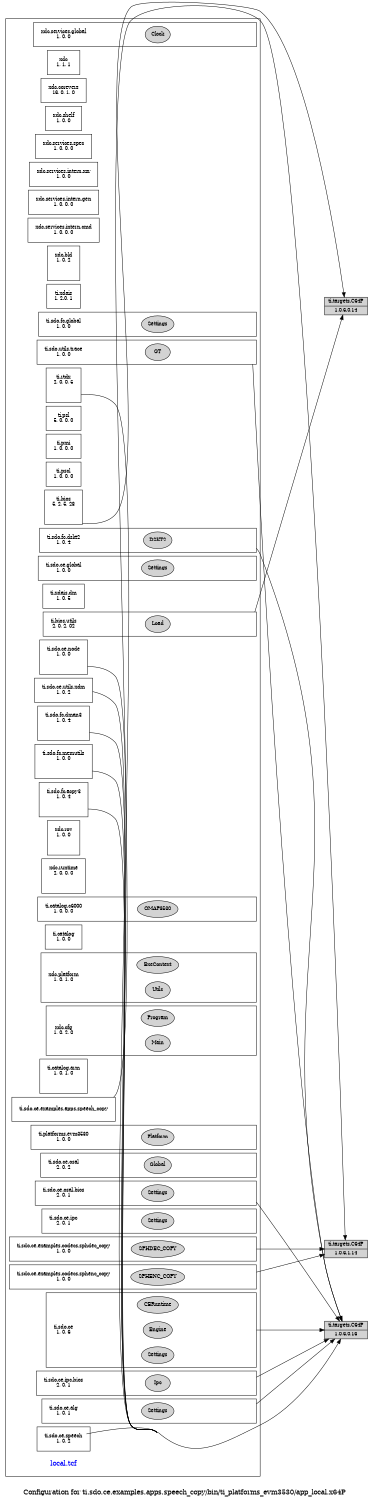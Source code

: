digraph configuration {
    size="7.5,10";
    rankdir=LR;
    ranksep=".50 equally";
    concentrate=true;
    compound=true;
    label="\nConfiguration for ti.sdo.ce.examples.apps.speech_copy/bin/ti_platforms_evm3530/app_local.x64P"
  node [font=Helvetica, fontsize=14, fontcolor=black];  subgraph cluster0 {label=""; __cfg [label="local.tcf", color=white, fontcolor=blue];
    node [font=Helvetica, fontsize=10];    subgraph cluster1 {
        label="";
        xdc_services_global__top [shape=box,label="xdc.services.global\n1, 0, 0", color=white];
        xdc_services_global__bot [shape=point,label="", style=invis];
        xdc_services_global_Clock [style=filled,fillcolor=lightgray, label="Clock"];
        xdc_services_global__top -> xdc_services_global_Clock[style=invis];
        xdc_services_global_Clock -> xdc_services_global__bot[style=invis];
    }
    subgraph cluster2 {
        label="";
        xdc__top [shape=box,label="xdc\n1, 1, 1", color=white];
    }
    subgraph cluster3 {
        label="";
        xdc_corevers__top [shape=box,label="xdc.corevers\n16, 0, 1, 0", color=white];
    }
    subgraph cluster4 {
        label="";
        xdc_shelf__top [shape=box,label="xdc.shelf\n1, 0, 0", color=white];
    }
    subgraph cluster5 {
        label="";
        xdc_services_spec__top [shape=box,label="xdc.services.spec\n1, 0, 0, 0", color=white];
    }
    subgraph cluster6 {
        label="";
        xdc_services_intern_xsr__top [shape=box,label="xdc.services.intern.xsr\n1, 0, 0", color=white];
    }
    subgraph cluster7 {
        label="";
        xdc_services_intern_gen__top [shape=box,label="xdc.services.intern.gen\n1, 0, 0, 0", color=white];
    }
    subgraph cluster8 {
        label="";
        xdc_services_intern_cmd__top [shape=box,label="xdc.services.intern.cmd\n1, 0, 0, 0", color=white];
    }
    subgraph cluster9 {
        label="";
        xdc_bld__top [shape=box,label="xdc.bld\n1, 0, 2", color=white];
        xdc_bld__bot [shape=point,label="", style=invis];
    }
    subgraph cluster10 {
        label="";
        ti_xdais__top [shape=box,label="ti.xdais\n1, 2.0, 1", color=white];
    }
    subgraph cluster11 {
        label="";
        ti_sdo_fc_global__top [shape=box,label="ti.sdo.fc.global\n1, 0, 0", color=white];
        ti_sdo_fc_global__bot [shape=point,label="", style=invis];
        ti_sdo_fc_global_Settings [style=filled,fillcolor=lightgray, label="Settings"];
        ti_sdo_fc_global__top -> ti_sdo_fc_global_Settings[style=invis];
        ti_sdo_fc_global_Settings -> ti_sdo_fc_global__bot[style=invis];
    }
    subgraph cluster12 {
        label="";
        ti_sdo_utils_trace__top [shape=box,label="ti.sdo.utils.trace\n1, 0, 0", color=white];
        ti_sdo_utils_trace__bot [shape=point,label="", style=invis];
        ti_sdo_utils_trace_GT [style=filled,fillcolor=lightgray, label="GT"];
        ti_sdo_utils_trace__top -> ti_sdo_utils_trace_GT[style=invis];
        ti_sdo_utils_trace_GT -> ti_sdo_utils_trace__bot[style=invis];
    }
    subgraph cluster13 {
        label="";
        ti_rtdx__top [shape=box,label="ti.rtdx\n2, 0, 0, 5", color=white];
        ti_rtdx__bot [shape=point,label="", style=invis];
    }
    subgraph cluster14 {
        label="";
        ti_psl__top [shape=box,label="ti.psl\n5, 0, 0, 0", color=white];
    }
    subgraph cluster15 {
        label="";
        ti_pmi__top [shape=box,label="ti.pmi\n1, 0, 0, 0", color=white];
    }
    subgraph cluster16 {
        label="";
        ti_pscl__top [shape=box,label="ti.pscl\n1, 0, 0, 0", color=white];
    }
    subgraph cluster17 {
        label="";
        ti_bios__top [shape=box,label="ti.bios\n5, 2, 5, 28", color=white];
        ti_bios__bot [shape=point,label="", style=invis];
    }
    subgraph cluster18 {
        label="";
        ti_sdo_fc_dskt2__top [shape=box,label="ti.sdo.fc.dskt2\n1, 0, 4", color=white];
        ti_sdo_fc_dskt2__bot [shape=point,label="", style=invis];
        ti_sdo_fc_dskt2_DSKT2 [style=filled,fillcolor=lightgray, label="DSKT2"];
        ti_sdo_fc_dskt2__top -> ti_sdo_fc_dskt2_DSKT2[style=invis];
        ti_sdo_fc_dskt2_DSKT2 -> ti_sdo_fc_dskt2__bot[style=invis];
    }
    subgraph cluster19 {
        label="";
        ti_sdo_ce_global__top [shape=box,label="ti.sdo.ce.global\n1, 0, 0", color=white];
        ti_sdo_ce_global__bot [shape=point,label="", style=invis];
        ti_sdo_ce_global_Settings [style=filled,fillcolor=lightgray, label="Settings"];
        ti_sdo_ce_global__top -> ti_sdo_ce_global_Settings[style=invis];
        ti_sdo_ce_global_Settings -> ti_sdo_ce_global__bot[style=invis];
    }
    subgraph cluster20 {
        label="";
        ti_xdais_dm__top [shape=box,label="ti.xdais.dm\n1, 0, 5", color=white];
    }
    subgraph cluster21 {
        label="";
        ti_sdo_ce_node__top [shape=box,label="ti.sdo.ce.node\n1, 0, 0", color=white];
        ti_sdo_ce_node__bot [shape=point,label="", style=invis];
    }
    subgraph cluster22 {
        label="";
        ti_sdo_ce_utils_xdm__top [shape=box,label="ti.sdo.ce.utils.xdm\n1, 0, 2", color=white];
    }
    subgraph cluster23 {
        label="";
        ti_sdo_fc_dman3__top [shape=box,label="ti.sdo.fc.dman3\n1, 0, 4", color=white];
        ti_sdo_fc_dman3__bot [shape=point,label="", style=invis];
    }
    subgraph cluster24 {
        label="";
        ti_sdo_fc_memutils__top [shape=box,label="ti.sdo.fc.memutils\n1, 0, 0", color=white];
        ti_sdo_fc_memutils__bot [shape=point,label="", style=invis];
    }
    subgraph cluster25 {
        label="";
        ti_sdo_fc_acpy3__top [shape=box,label="ti.sdo.fc.acpy3\n1, 0, 4", color=white];
        ti_sdo_fc_acpy3__bot [shape=point,label="", style=invis];
    }
    subgraph cluster26 {
        label="";
        ti_bios_utils__top [shape=box,label="ti.bios.utils\n2, 0, 2, 02", color=white];
        ti_bios_utils__bot [shape=point,label="", style=invis];
        ti_bios_utils_Load [style=filled,fillcolor=lightgray, label="Load"];
        ti_bios_utils__top -> ti_bios_utils_Load[style=invis];
        ti_bios_utils_Load -> ti_bios_utils__bot[style=invis];
    }
    subgraph cluster27 {
        label="";
        xdc_rov__top [shape=box,label="xdc.rov\n1, 0, 0", color=white];
        xdc_rov__bot [shape=point,label="", style=invis];
    }
    subgraph cluster28 {
        label="";
        xdc_runtime__top [shape=box,label="xdc.runtime\n2, 0, 0, 0", color=white];
        xdc_runtime__bot [shape=point,label="", style=invis];
    }
    subgraph cluster29 {
        label="";
        ti_catalog_c6000__top [shape=box,label="ti.catalog.c6000\n1, 0, 0, 0", color=white];
        ti_catalog_c6000__bot [shape=point,label="", style=invis];
        ti_catalog_c6000_OMAP3530 [style=filled,fillcolor=lightgray, label="OMAP3530"];
        ti_catalog_c6000__top -> ti_catalog_c6000_OMAP3530[style=invis];
        ti_catalog_c6000_OMAP3530 -> ti_catalog_c6000__bot[style=invis];
    }
    subgraph cluster30 {
        label="";
        ti_catalog__top [shape=box,label="ti.catalog\n1, 0, 0", color=white];
    }
    subgraph cluster31 {
        label="";
        xdc_platform__top [shape=box,label="xdc.platform\n1, 0, 1, 0", color=white];
        xdc_platform__bot [shape=point,label="", style=invis];
        xdc_platform_ExeContext [style=filled,fillcolor=lightgray, label="ExeContext"];
        xdc_platform__top -> xdc_platform_ExeContext[style=invis];
        xdc_platform_ExeContext -> xdc_platform__bot[style=invis];
        xdc_platform_Utils [style=filled,fillcolor=lightgray, label="Utils"];
        xdc_platform__top -> xdc_platform_Utils[style=invis];
        xdc_platform_Utils -> xdc_platform__bot[style=invis];
    }
    subgraph cluster32 {
        label="";
        xdc_cfg__top [shape=box,label="xdc.cfg\n1, 0, 2, 0", color=white];
        xdc_cfg__bot [shape=point,label="", style=invis];
        xdc_cfg_Program [style=filled,fillcolor=lightgray, label="Program"];
        xdc_cfg__top -> xdc_cfg_Program[style=invis];
        xdc_cfg_Program -> xdc_cfg__bot[style=invis];
        xdc_cfg_Main [style=filled,fillcolor=lightgray, label="Main"];
        xdc_cfg__top -> xdc_cfg_Main[style=invis];
        xdc_cfg_Main -> xdc_cfg__bot[style=invis];
    }
    subgraph cluster33 {
        label="";
        ti_catalog_arm__top [shape=box,label="ti.catalog.arm\n1, 0, 1, 0", color=white];
        ti_catalog_arm__bot [shape=point,label="", style=invis];
    }
    subgraph cluster34 {
        label="";
        ti_platforms_evm3530__top [shape=box,label="ti.platforms.evm3530\n1, 0, 0", color=white];
        ti_platforms_evm3530__bot [shape=point,label="", style=invis];
        ti_platforms_evm3530_Platform [style=filled,fillcolor=lightgray, label="Platform"];
        ti_platforms_evm3530__top -> ti_platforms_evm3530_Platform[style=invis];
        ti_platforms_evm3530_Platform -> ti_platforms_evm3530__bot[style=invis];
    }
    subgraph cluster35 {
        label="";
        ti_sdo_ce_osal__top [shape=box,label="ti.sdo.ce.osal\n2, 0, 2", color=white];
        ti_sdo_ce_osal__bot [shape=point,label="", style=invis];
        ti_sdo_ce_osal_Global [style=filled,fillcolor=lightgray, label="Global"];
        ti_sdo_ce_osal__top -> ti_sdo_ce_osal_Global[style=invis];
        ti_sdo_ce_osal_Global -> ti_sdo_ce_osal__bot[style=invis];
    }
    subgraph cluster36 {
        label="";
        ti_sdo_ce_osal_bios__top [shape=box,label="ti.sdo.ce.osal.bios\n2, 0, 1", color=white];
        ti_sdo_ce_osal_bios__bot [shape=point,label="", style=invis];
        ti_sdo_ce_osal_bios_Settings [style=filled,fillcolor=lightgray, label="Settings"];
        ti_sdo_ce_osal_bios__top -> ti_sdo_ce_osal_bios_Settings[style=invis];
        ti_sdo_ce_osal_bios_Settings -> ti_sdo_ce_osal_bios__bot[style=invis];
    }
    subgraph cluster37 {
        label="";
        ti_sdo_ce_ipc__top [shape=box,label="ti.sdo.ce.ipc\n2, 0, 1", color=white];
        ti_sdo_ce_ipc__bot [shape=point,label="", style=invis];
        ti_sdo_ce_ipc_Settings [style=filled,fillcolor=lightgray, label="Settings"];
        ti_sdo_ce_ipc__top -> ti_sdo_ce_ipc_Settings[style=invis];
        ti_sdo_ce_ipc_Settings -> ti_sdo_ce_ipc__bot[style=invis];
    }
    subgraph cluster38 {
        label="";
        ti_sdo_ce_ipc_bios__top [shape=box,label="ti.sdo.ce.ipc.bios\n2, 0, 1", color=white];
        ti_sdo_ce_ipc_bios__bot [shape=point,label="", style=invis];
        ti_sdo_ce_ipc_bios_Ipc [style=filled,fillcolor=lightgray, label="Ipc"];
        ti_sdo_ce_ipc_bios__top -> ti_sdo_ce_ipc_bios_Ipc[style=invis];
        ti_sdo_ce_ipc_bios_Ipc -> ti_sdo_ce_ipc_bios__bot[style=invis];
    }
    subgraph cluster39 {
        label="";
        ti_sdo_ce_alg__top [shape=box,label="ti.sdo.ce.alg\n1, 0, 1", color=white];
        ti_sdo_ce_alg__bot [shape=point,label="", style=invis];
        ti_sdo_ce_alg_Settings [style=filled,fillcolor=lightgray, label="Settings"];
        ti_sdo_ce_alg__top -> ti_sdo_ce_alg_Settings[style=invis];
        ti_sdo_ce_alg_Settings -> ti_sdo_ce_alg__bot[style=invis];
    }
    subgraph cluster40 {
        label="";
        ti_sdo_ce__top [shape=box,label="ti.sdo.ce\n1, 0, 6", color=white];
        ti_sdo_ce__bot [shape=point,label="", style=invis];
        ti_sdo_ce_Engine [style=filled,fillcolor=lightgray, label="Engine"];
        ti_sdo_ce__top -> ti_sdo_ce_Engine[style=invis];
        ti_sdo_ce_Engine -> ti_sdo_ce__bot[style=invis];
        ti_sdo_ce_CERuntime [style=filled,fillcolor=lightgray, label="CERuntime"];
        ti_sdo_ce__top -> ti_sdo_ce_CERuntime[style=invis];
        ti_sdo_ce_CERuntime -> ti_sdo_ce__bot[style=invis];
        ti_sdo_ce_Settings [style=filled,fillcolor=lightgray, label="Settings"];
        ti_sdo_ce__top -> ti_sdo_ce_Settings[style=invis];
        ti_sdo_ce_Settings -> ti_sdo_ce__bot[style=invis];
    }
    subgraph cluster41 {
        label="";
        ti_sdo_ce_speech__top [shape=box,label="ti.sdo.ce.speech\n1, 0, 2", color=white];
    }
    subgraph cluster42 {
        label="";
        ti_sdo_ce_examples_codecs_sphdec_copy__top [shape=box,label="ti.sdo.ce.examples.codecs.sphdec_copy\n1, 0, 0", color=white];
        ti_sdo_ce_examples_codecs_sphdec_copy__bot [shape=point,label="", style=invis];
        ti_sdo_ce_examples_codecs_sphdec_copy_SPHDEC_COPY [style=filled,fillcolor=lightgray, label="SPHDEC_COPY"];
        ti_sdo_ce_examples_codecs_sphdec_copy__top -> ti_sdo_ce_examples_codecs_sphdec_copy_SPHDEC_COPY[style=invis];
        ti_sdo_ce_examples_codecs_sphdec_copy_SPHDEC_COPY -> ti_sdo_ce_examples_codecs_sphdec_copy__bot[style=invis];
    }
    subgraph cluster43 {
        label="";
        ti_sdo_ce_examples_codecs_sphenc_copy__top [shape=box,label="ti.sdo.ce.examples.codecs.sphenc_copy\n1, 0, 0", color=white];
        ti_sdo_ce_examples_codecs_sphenc_copy__bot [shape=point,label="", style=invis];
        ti_sdo_ce_examples_codecs_sphenc_copy_SPHENC_COPY [style=filled,fillcolor=lightgray, label="SPHENC_COPY"];
        ti_sdo_ce_examples_codecs_sphenc_copy__top -> ti_sdo_ce_examples_codecs_sphenc_copy_SPHENC_COPY[style=invis];
        ti_sdo_ce_examples_codecs_sphenc_copy_SPHENC_COPY -> ti_sdo_ce_examples_codecs_sphenc_copy__bot[style=invis];
    }
    subgraph cluster44 {
        label="";
        ti_sdo_ce_examples_apps_speech_copy__top [shape=box,label="ti.sdo.ce.examples.apps.speech_copy\n", color=white];
    }
  }
  node [font=Helvetica, fontsize=10];
    ti_targets_C64P__1_0_6__0_16 [shape=record,label="ti.targets.C64P|1,0,6.0,16",style=filled, fillcolor=lightgrey];
    ti_sdo_utils_trace__bot -> ti_targets_C64P__1_0_6__0_16 [ltail=cluster12];
    ti_targets_C64P__1_0_6__0_16 [shape=record,label="ti.targets.C64P|1,0,6.0,16",style=filled, fillcolor=lightgrey];
    ti_rtdx__bot -> ti_targets_C64P__1_0_6__0_16 [ltail=cluster13];
    ti_targets_C64P__1_0_6__0_14 [shape=record,label="ti.targets.C64P|1,0,6.0,14",style=filled, fillcolor=lightgrey];
    ti_bios__bot -> ti_targets_C64P__1_0_6__0_14 [ltail=cluster17];
    ti_targets_C64P__1_0_6__0_16 [shape=record,label="ti.targets.C64P|1,0,6.0,16",style=filled, fillcolor=lightgrey];
    ti_sdo_fc_dskt2__bot -> ti_targets_C64P__1_0_6__0_16 [ltail=cluster18];
    ti_targets_C64P__1_0_6__0_16 [shape=record,label="ti.targets.C64P|1,0,6.0,16",style=filled, fillcolor=lightgrey];
    ti_sdo_ce_node__bot -> ti_targets_C64P__1_0_6__0_16 [ltail=cluster21];
    ti_targets_C64P__1_0_6__0_16 [shape=record,label="ti.targets.C64P|1,0,6.0,16",style=filled, fillcolor=lightgrey];
    ti_sdo_ce_utils_xdm__top -> ti_targets_C64P__1_0_6__0_16 [ltail=cluster22];
    ti_targets_C64P__1_0_6__0_16 [shape=record,label="ti.targets.C64P|1,0,6.0,16",style=filled, fillcolor=lightgrey];
    ti_sdo_fc_dman3__bot -> ti_targets_C64P__1_0_6__0_16 [ltail=cluster23];
    ti_targets_C64P__1_0_6__0_16 [shape=record,label="ti.targets.C64P|1,0,6.0,16",style=filled, fillcolor=lightgrey];
    ti_sdo_fc_memutils__bot -> ti_targets_C64P__1_0_6__0_16 [ltail=cluster24];
    ti_targets_C64P__1_0_6__0_16 [shape=record,label="ti.targets.C64P|1,0,6.0,16",style=filled, fillcolor=lightgrey];
    ti_sdo_fc_acpy3__bot -> ti_targets_C64P__1_0_6__0_16 [ltail=cluster25];
    ti_targets_C64P__1_0_6__0_14 [shape=record,label="ti.targets.C64P|1,0,6.0,14",style=filled, fillcolor=lightgrey];
    ti_bios_utils__bot -> ti_targets_C64P__1_0_6__0_14 [ltail=cluster26];
    ti_targets_C64P__1_0_6__0_16 [shape=record,label="ti.targets.C64P|1,0,6.0,16",style=filled, fillcolor=lightgrey];
    ti_sdo_ce_osal_bios__bot -> ti_targets_C64P__1_0_6__0_16 [ltail=cluster36];
    ti_targets_C64P__1_0_6__0_16 [shape=record,label="ti.targets.C64P|1,0,6.0,16",style=filled, fillcolor=lightgrey];
    ti_sdo_ce_ipc_bios__bot -> ti_targets_C64P__1_0_6__0_16 [ltail=cluster38];
    ti_targets_C64P__1_0_6__0_16 [shape=record,label="ti.targets.C64P|1,0,6.0,16",style=filled, fillcolor=lightgrey];
    ti_sdo_ce_alg__bot -> ti_targets_C64P__1_0_6__0_16 [ltail=cluster39];
    ti_targets_C64P__1_0_6__0_16 [shape=record,label="ti.targets.C64P|1,0,6.0,16",style=filled, fillcolor=lightgrey];
    ti_sdo_ce__bot -> ti_targets_C64P__1_0_6__0_16 [ltail=cluster40];
    ti_targets_C64P__1_0_6__0_16 [shape=record,label="ti.targets.C64P|1,0,6.0,16",style=filled, fillcolor=lightgrey];
    ti_sdo_ce_speech__top -> ti_targets_C64P__1_0_6__0_16 [ltail=cluster41];
    ti_targets_C64P__1_0_6__1_14 [shape=record,label="ti.targets.C64P|1,0,6.1,14",style=filled, fillcolor=lightgrey];
    ti_sdo_ce_examples_codecs_sphdec_copy__bot -> ti_targets_C64P__1_0_6__1_14 [ltail=cluster42];
    ti_targets_C64P__1_0_6__1_14 [shape=record,label="ti.targets.C64P|1,0,6.1,14",style=filled, fillcolor=lightgrey];
    ti_sdo_ce_examples_codecs_sphenc_copy__bot -> ti_targets_C64P__1_0_6__1_14 [ltail=cluster43];
    ti_targets_C64P__1_0_6__1_14 [shape=record,label="ti.targets.C64P|1,0,6.1,14",style=filled, fillcolor=lightgrey];
    ti_sdo_ce_examples_apps_speech_copy__top -> ti_targets_C64P__1_0_6__1_14 [ltail=cluster44];
}
